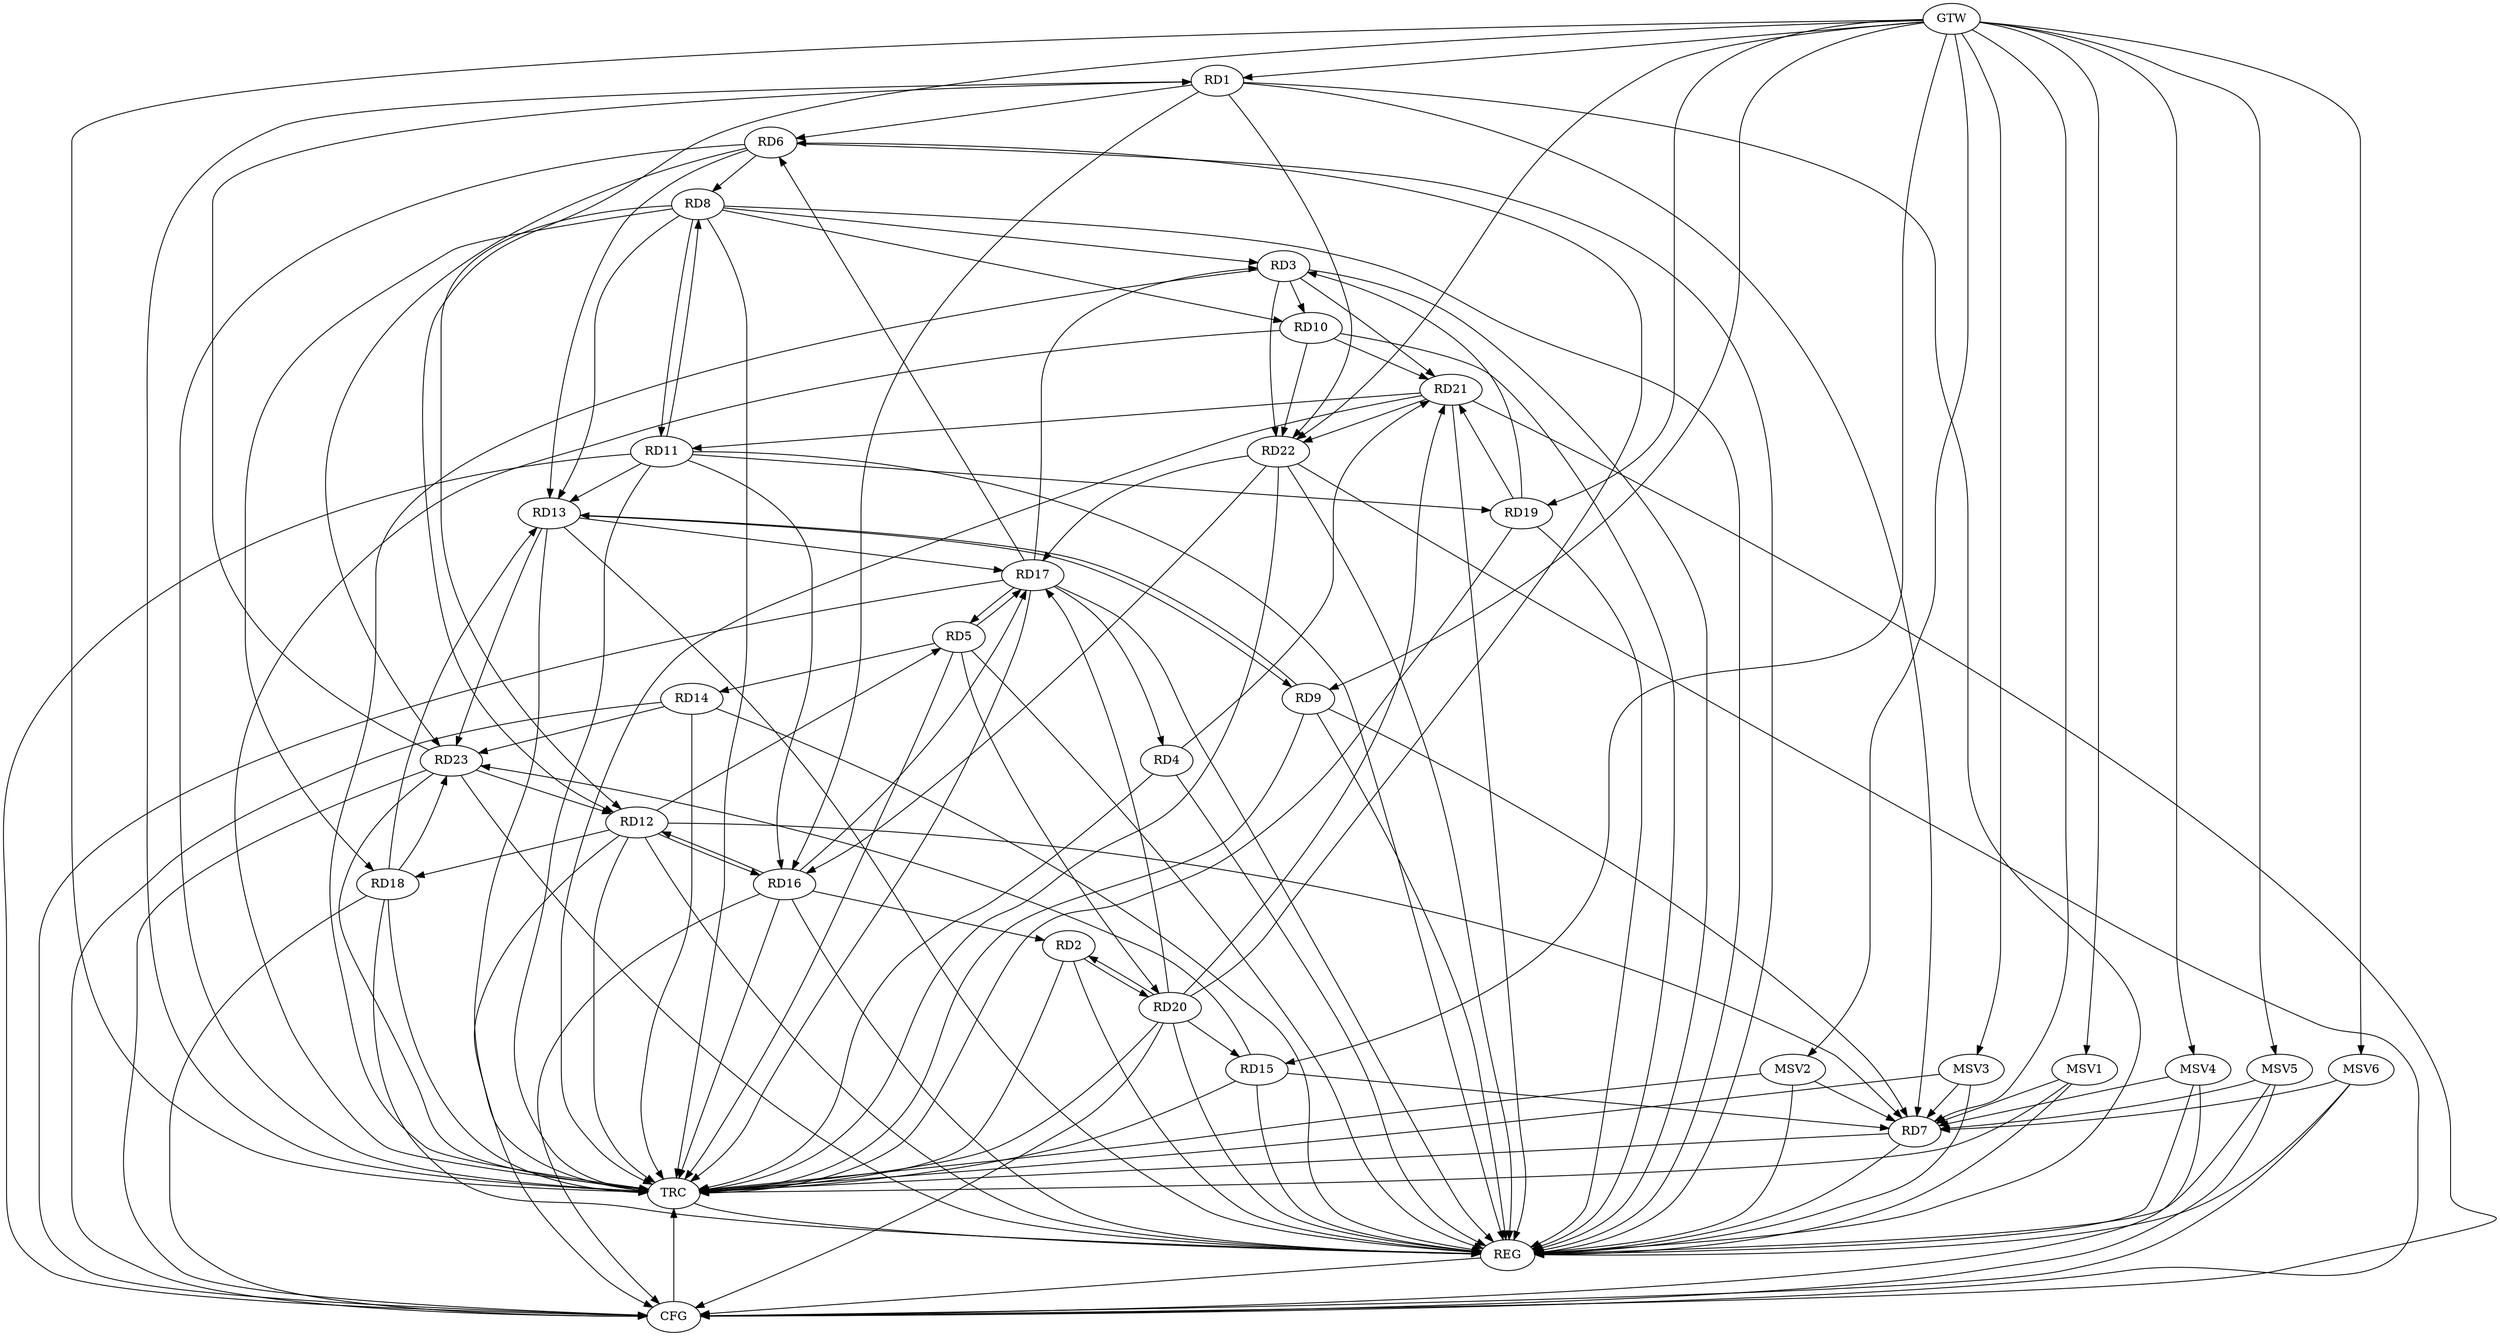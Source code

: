 strict digraph G {
  RD1 [ label="RD1" ];
  RD2 [ label="RD2" ];
  RD3 [ label="RD3" ];
  RD4 [ label="RD4" ];
  RD5 [ label="RD5" ];
  RD6 [ label="RD6" ];
  RD7 [ label="RD7" ];
  RD8 [ label="RD8" ];
  RD9 [ label="RD9" ];
  RD10 [ label="RD10" ];
  RD11 [ label="RD11" ];
  RD12 [ label="RD12" ];
  RD13 [ label="RD13" ];
  RD14 [ label="RD14" ];
  RD15 [ label="RD15" ];
  RD16 [ label="RD16" ];
  RD17 [ label="RD17" ];
  RD18 [ label="RD18" ];
  RD19 [ label="RD19" ];
  RD20 [ label="RD20" ];
  RD21 [ label="RD21" ];
  RD22 [ label="RD22" ];
  RD23 [ label="RD23" ];
  GTW [ label="GTW" ];
  REG [ label="REG" ];
  CFG [ label="CFG" ];
  TRC [ label="TRC" ];
  MSV1 [ label="MSV1" ];
  MSV2 [ label="MSV2" ];
  MSV3 [ label="MSV3" ];
  MSV4 [ label="MSV4" ];
  MSV5 [ label="MSV5" ];
  MSV6 [ label="MSV6" ];
  RD1 -> RD6;
  RD1 -> RD7;
  RD1 -> RD16;
  RD1 -> RD22;
  RD23 -> RD1;
  RD16 -> RD2;
  RD2 -> RD20;
  RD20 -> RD2;
  RD8 -> RD3;
  RD3 -> RD10;
  RD17 -> RD3;
  RD19 -> RD3;
  RD3 -> RD21;
  RD3 -> RD22;
  RD17 -> RD4;
  RD4 -> RD21;
  RD12 -> RD5;
  RD5 -> RD14;
  RD5 -> RD17;
  RD17 -> RD5;
  RD5 -> RD20;
  RD6 -> RD8;
  RD6 -> RD13;
  RD17 -> RD6;
  RD20 -> RD6;
  RD6 -> RD23;
  RD9 -> RD7;
  RD12 -> RD7;
  RD15 -> RD7;
  RD8 -> RD10;
  RD8 -> RD11;
  RD11 -> RD8;
  RD8 -> RD12;
  RD8 -> RD13;
  RD8 -> RD18;
  RD9 -> RD13;
  RD13 -> RD9;
  RD10 -> RD21;
  RD10 -> RD22;
  RD11 -> RD13;
  RD11 -> RD16;
  RD11 -> RD19;
  RD21 -> RD11;
  RD12 -> RD16;
  RD16 -> RD12;
  RD12 -> RD18;
  RD23 -> RD12;
  RD13 -> RD17;
  RD18 -> RD13;
  RD13 -> RD23;
  RD14 -> RD23;
  RD20 -> RD15;
  RD15 -> RD23;
  RD16 -> RD17;
  RD22 -> RD16;
  RD20 -> RD17;
  RD22 -> RD17;
  RD18 -> RD23;
  RD19 -> RD21;
  RD20 -> RD21;
  RD21 -> RD22;
  GTW -> RD7;
  GTW -> RD1;
  GTW -> RD12;
  GTW -> RD15;
  GTW -> RD19;
  GTW -> RD9;
  GTW -> RD22;
  RD1 -> REG;
  RD2 -> REG;
  RD3 -> REG;
  RD4 -> REG;
  RD5 -> REG;
  RD6 -> REG;
  RD7 -> REG;
  RD8 -> REG;
  RD9 -> REG;
  RD10 -> REG;
  RD11 -> REG;
  RD12 -> REG;
  RD13 -> REG;
  RD14 -> REG;
  RD15 -> REG;
  RD16 -> REG;
  RD17 -> REG;
  RD18 -> REG;
  RD19 -> REG;
  RD20 -> REG;
  RD21 -> REG;
  RD22 -> REG;
  RD23 -> REG;
  RD23 -> CFG;
  RD16 -> CFG;
  RD12 -> CFG;
  RD22 -> CFG;
  RD21 -> CFG;
  RD11 -> CFG;
  RD18 -> CFG;
  RD20 -> CFG;
  RD14 -> CFG;
  RD17 -> CFG;
  REG -> CFG;
  RD1 -> TRC;
  RD2 -> TRC;
  RD3 -> TRC;
  RD4 -> TRC;
  RD5 -> TRC;
  RD6 -> TRC;
  RD7 -> TRC;
  RD8 -> TRC;
  RD9 -> TRC;
  RD10 -> TRC;
  RD11 -> TRC;
  RD12 -> TRC;
  RD13 -> TRC;
  RD14 -> TRC;
  RD15 -> TRC;
  RD16 -> TRC;
  RD17 -> TRC;
  RD18 -> TRC;
  RD19 -> TRC;
  RD20 -> TRC;
  RD21 -> TRC;
  RD22 -> TRC;
  RD23 -> TRC;
  GTW -> TRC;
  CFG -> TRC;
  TRC -> REG;
  MSV1 -> RD7;
  GTW -> MSV1;
  MSV1 -> REG;
  MSV1 -> TRC;
  MSV2 -> RD7;
  GTW -> MSV2;
  MSV2 -> REG;
  MSV2 -> TRC;
  MSV3 -> RD7;
  MSV4 -> RD7;
  GTW -> MSV3;
  MSV3 -> REG;
  MSV3 -> TRC;
  GTW -> MSV4;
  MSV4 -> REG;
  MSV4 -> CFG;
  MSV5 -> RD7;
  GTW -> MSV5;
  MSV5 -> REG;
  MSV5 -> CFG;
  MSV6 -> RD7;
  GTW -> MSV6;
  MSV6 -> REG;
  MSV6 -> CFG;
}
